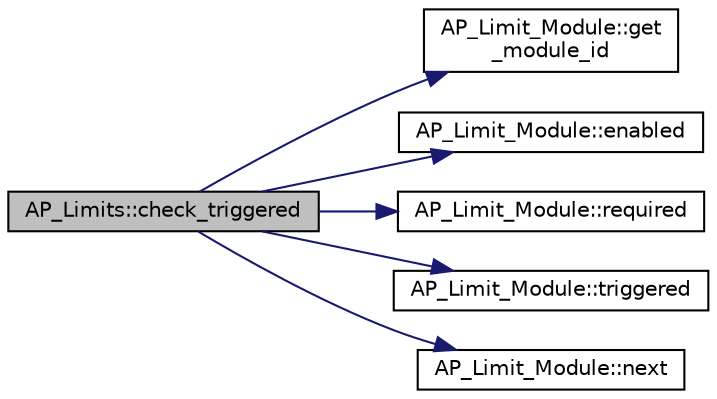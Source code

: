digraph "AP_Limits::check_triggered"
{
 // INTERACTIVE_SVG=YES
  edge [fontname="Helvetica",fontsize="10",labelfontname="Helvetica",labelfontsize="10"];
  node [fontname="Helvetica",fontsize="10",shape=record];
  rankdir="LR";
  Node1 [label="AP_Limits::check_triggered",height=0.2,width=0.4,color="black", fillcolor="grey75", style="filled" fontcolor="black"];
  Node1 -> Node2 [color="midnightblue",fontsize="10",style="solid",fontname="Helvetica"];
  Node2 [label="AP_Limit_Module::get\l_module_id",height=0.2,width=0.4,color="black", fillcolor="white", style="filled",URL="$classAP__Limit__Module.html#a0059b5f885dee679ea668b5f13ec2767"];
  Node1 -> Node3 [color="midnightblue",fontsize="10",style="solid",fontname="Helvetica"];
  Node3 [label="AP_Limit_Module::enabled",height=0.2,width=0.4,color="black", fillcolor="white", style="filled",URL="$classAP__Limit__Module.html#ade305aa33a4058ac5789f8dbfaaa617b"];
  Node1 -> Node4 [color="midnightblue",fontsize="10",style="solid",fontname="Helvetica"];
  Node4 [label="AP_Limit_Module::required",height=0.2,width=0.4,color="black", fillcolor="white", style="filled",URL="$classAP__Limit__Module.html#a478db2cc8efeb0b46a3efc6a965a2d64"];
  Node1 -> Node5 [color="midnightblue",fontsize="10",style="solid",fontname="Helvetica"];
  Node5 [label="AP_Limit_Module::triggered",height=0.2,width=0.4,color="black", fillcolor="white", style="filled",URL="$classAP__Limit__Module.html#a103fb239cb1b4d59e8a94d4682ccb440"];
  Node1 -> Node6 [color="midnightblue",fontsize="10",style="solid",fontname="Helvetica"];
  Node6 [label="AP_Limit_Module::next",height=0.2,width=0.4,color="black", fillcolor="white", style="filled",URL="$classAP__Limit__Module.html#aeaa7a2a3a2b0bace32bff31554f269b5"];
}

